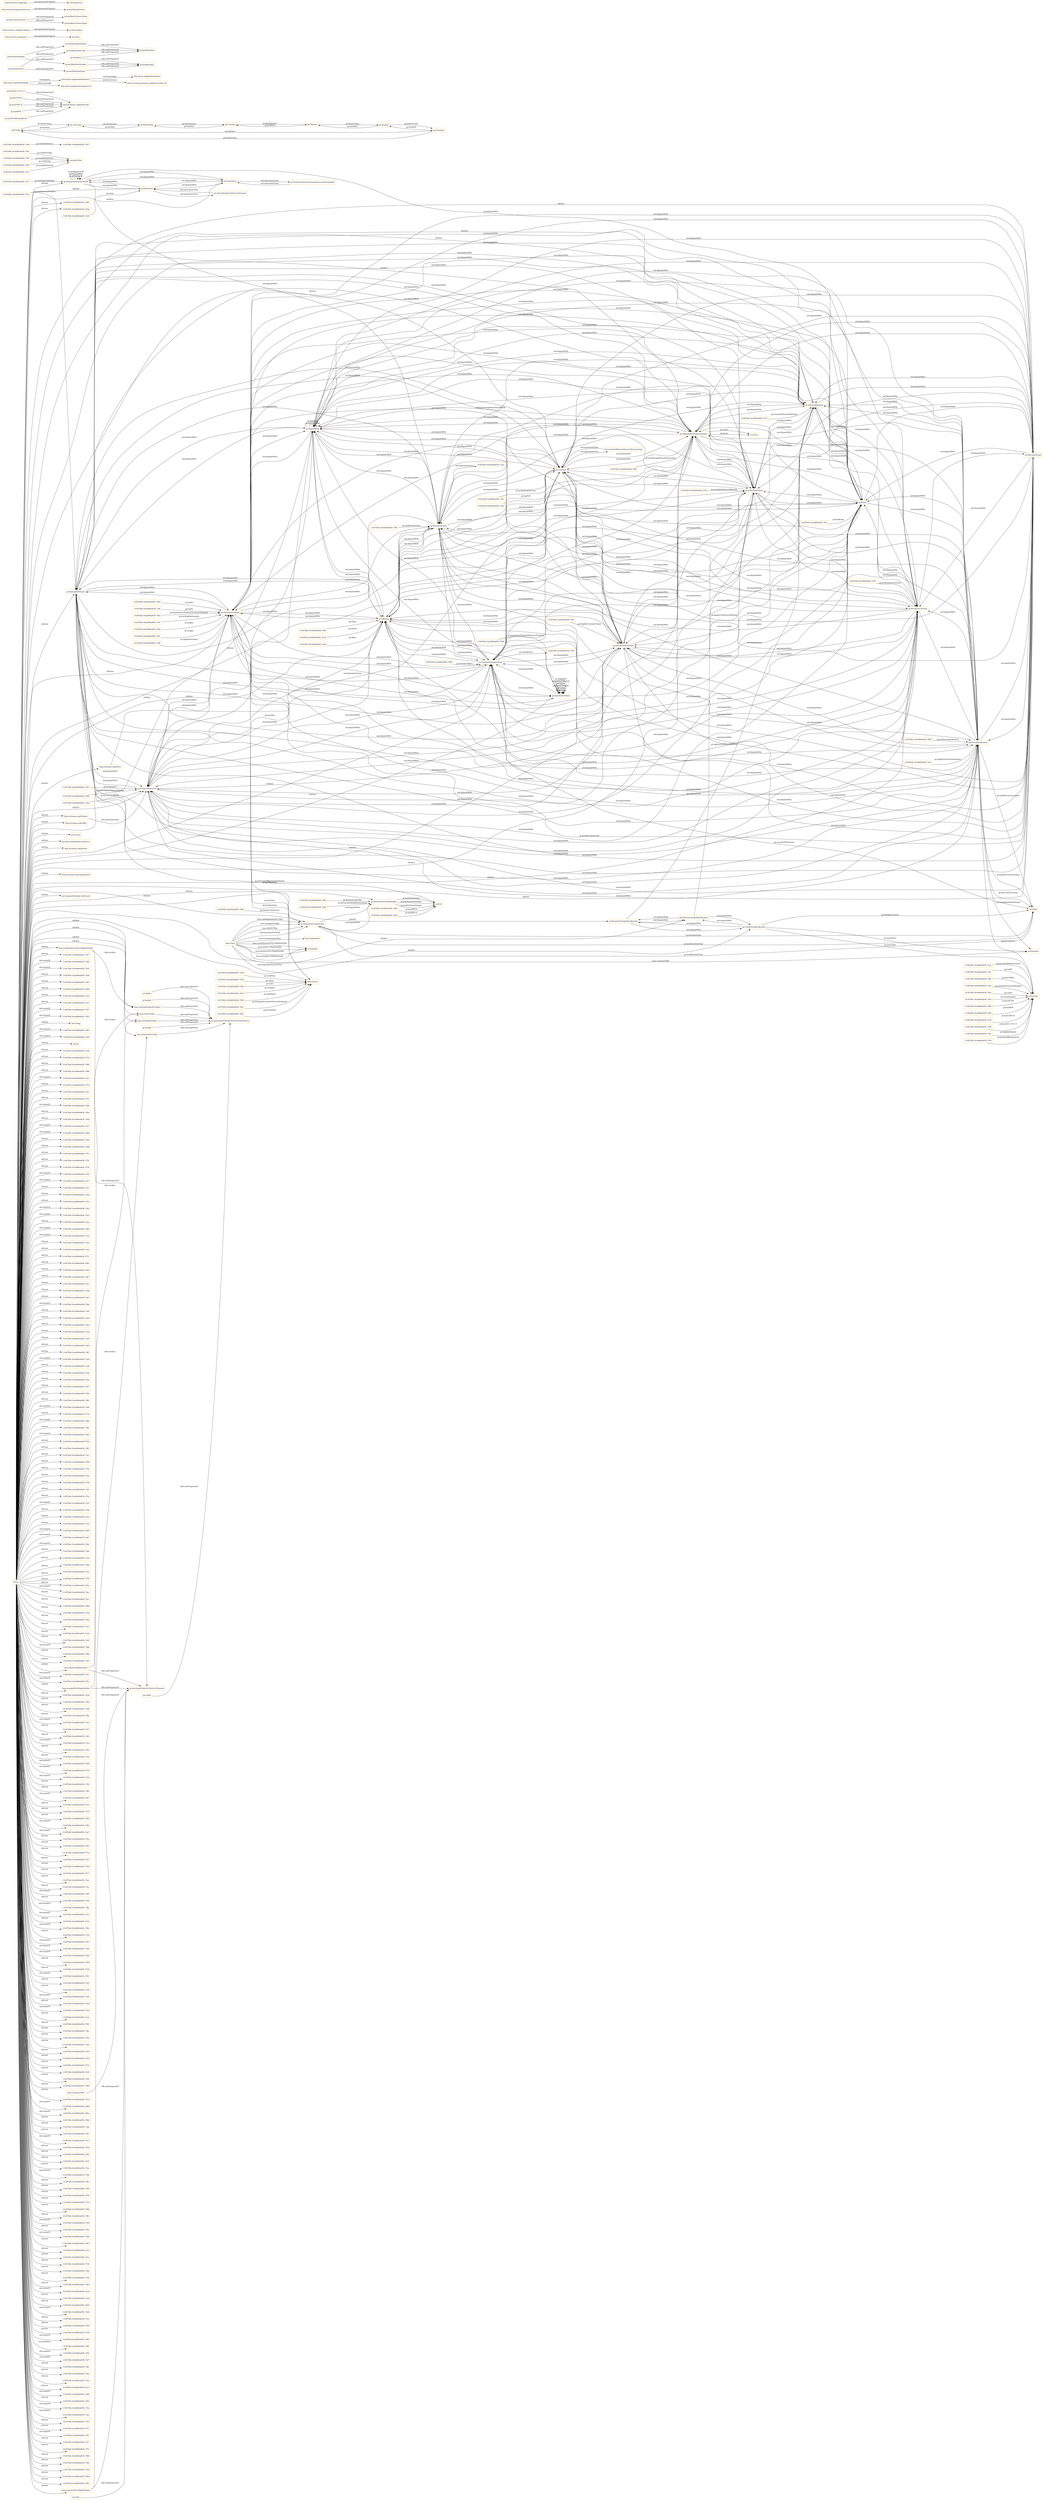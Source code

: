 digraph ar2dtool_diagram { 
rankdir=LR;
size="1501"
node [shape = rectangle, color="orange"]; "gr:QuantitativeValueFloat" "gr:ProductOrService" "base:Ingredient" "base:Food" "-314f7fd4:16cb060a858:-7f5d" "gr:QuantitativeValue" "-314f7fd4:16cb060a858:-7fb1" "-314f7fd4:16cb060a858:-7fd8" "-314f7fd4:16cb060a858:-7f44" "gr:DayOfWeek" "-314f7fd4:16cb060a858:-7eec" "-314f7fd4:16cb060a858:-7f6c" "gr:WarrantyScope" "-314f7fd4:16cb060a858:-7f63" "gr:PaymentChargeSpecification" "-314f7fd4:16cb060a858:-7ff2" "gr:QualitativeValue" "gr:ProductOrServicesSomeInstancesPlaceholder" "-314f7fd4:16cb060a858:-7fec" "gr:PriceSpecification" "-314f7fd4:16cb060a858:-7f51" "-314f7fd4:16cb060a858:-7f9c" "-314f7fd4:16cb060a858:-7fdb" "-314f7fd4:16cb060a858:-7fab" "-314f7fd4:16cb060a858:-7fa1" "-314f7fd4:16cb060a858:-7fbe" "-314f7fd4:16cb060a858:-7f8c" "-314f7fd4:16cb060a858:-7f17" "-314f7fd4:16cb060a858:-7fc4" "http://schema.org/Product" "-314f7fd4:16cb060a858:-7f98" "-314f7fd4:16cb060a858:-7fa8" "-314f7fd4:16cb060a858:-7f8f" "-314f7fd4:16cb060a858:-7ef4" "-314f7fd4:16cb060a858:-7fe0" "-314f7fd4:16cb060a858:-7f1e" "-314f7fd4:16cb060a858:-7fb7" "-314f7fd4:16cb060a858:-7f69" "gr:BusinessFunction" "gr:Brand" "http://schema.org/Offer" "-314f7fd4:16cb060a858:-7f92" "-314f7fd4:16cb060a858:-7fd1" "gr:PaymentMethod" "-314f7fd4:16cb060a858:-7fbb" "gr:License" "-314f7fd4:16cb060a858:-7efc" "-314f7fd4:16cb060a858:-7f3b" "gr:DeliveryMethod" "-314f7fd4:16cb060a858:-7fa5" "-314f7fd4:16cb060a858:-7f02" "-314f7fd4:16cb060a858:-7f0c" "gr:DeliveryModeParcelService" "gr:DeliveryChargeSpecification" "-314f7fd4:16cb060a858:-7f09" "http://schema.org/Person" "-314f7fd4:16cb060a858:-7fe4" "-314f7fd4:16cb060a858:-7f41" "gr:OpeningHoursSpecification" "-314f7fd4:16cb060a858:-7fe8" "-314f7fd4:16cb060a858:-7f54" "-314f7fd4:16cb060a858:-7f6f" "-314f7fd4:16cb060a858:-7fb4" "gr:BusinessEntityType" "-314f7fd4:16cb060a858:-7f66" "gr:Individual" "-314f7fd4:16cb060a858:-7f60" "-314f7fd4:16cb060a858:-7fcd" "-314f7fd4:16cb060a858:-7fd5" "-314f7fd4:16cb060a858:-7ef8" "gr:SomeItems" "http://schema.org/Organization" "http://schema.org/Place" "gr:Location" "gr:ProductOrServiceModel" "gr:TypeAndQuantityNode" "-314f7fd4:16cb060a858:-7f47" "gr:WarrantyPromise" "gr:LocationOfSalesOrServiceProvisioning" "-314f7fd4:16cb060a858:-7f1b" "-314f7fd4:16cb060a858:-7f06" "-314f7fd4:16cb060a858:-7ee5" "-314f7fd4:16cb060a858:-7fc1" "-314f7fd4:16cb060a858:-7f95" "-314f7fd4:16cb060a858:-7fef" "gr:UnitPriceSpecification" "-314f7fd4:16cb060a858:-7f4c" "gr:BusinessEntity" "-314f7fd4:16cb060a858:-7eff" "gr:PaymentMethodCreditCard" "-314f7fd4:16cb060a858:-7f10" "-314f7fd4:16cb060a858:-7ee8" "-314f7fd4:16cb060a858:-7f13" "gr:Offering" "-314f7fd4:16cb060a858:-7f58" "-314f7fd4:16cb060a858:-7ef0" "gr:ActualProductOrServiceInstance" "gr:QuantitativeValueInteger" "-314f7fd4:16cb060a858:-7ee2" ; /*classes style*/
	"gr:Friday" -> "gr:Thursday" [ label = "gr:hasPrevious" ];
	"gr:Friday" -> "gr:Saturday" [ label = "gr:hasNext" ];
	"base:fatPer100g" -> "gr:quantitativeProductOrServiceProperty" [ label = "rdfs:subPropertyOf" ];
	"base:carbohydratesPer100gAsDouble" -> "gr:datatypeProductOrServiceProperty" [ label = "rdfs:subPropertyOf" ];
	"base:carbohydratesPer100gAsDouble" -> "base:carbohydratesPer100g" [ label = "rdfs:seeAlso" ];
	"gr:hasEAN_UCC-13" -> "http://schema.org/productID" [ label = "rdfs:subPropertyOf" ];
	"gr:Offering" -> "gr:OpeningHoursSpecification" [ label = "owl:disjointWith" ];
	"gr:Offering" -> "gr:WarrantyPromise" [ label = "owl:disjointWith" ];
	"gr:Offering" -> "gr:Brand" [ label = "owl:disjointWith" ];
	"gr:Offering" -> "gr:QuantitativeValue" [ label = "owl:disjointWith" ];
	"gr:Offering" -> "gr:BusinessFunction" [ label = "owl:disjointWith" ];
	"gr:Offering" -> "gr:BusinessEntityType" [ label = "owl:disjointWith" ];
	"gr:Offering" -> "gr:PriceSpecification" [ label = "owl:disjointWith" ];
	"gr:Offering" -> "gr:DayOfWeek" [ label = "owl:disjointWith" ];
	"gr:Offering" -> "gr:BusinessEntity" [ label = "owl:disjointWith" ];
	"gr:Offering" -> "gr:TypeAndQuantityNode" [ label = "owl:disjointWith" ];
	"gr:Offering" -> "gr:DeliveryMethod" [ label = "owl:disjointWith" ];
	"gr:Offering" -> "gr:PaymentMethod" [ label = "owl:disjointWith" ];
	"gr:Offering" -> "gr:Location" [ label = "owl:disjointWith" ];
	"gr:Offering" -> "gr:QualitativeValue" [ label = "owl:disjointWith" ];
	"gr:Offering" -> "gr:ProductOrService" [ label = "owl:disjointWith" ];
	"gr:Offering" -> "gr:WarrantyScope" [ label = "owl:disjointWith" ];
	"gr:PaymentChargeSpecification" -> "gr:DeliveryChargeSpecification" [ label = "owl:disjointWith" ];
	"gr:PaymentChargeSpecification" -> "gr:UnitPriceSpecification" [ label = "owl:disjointWith" ];
	"http://purl.org/goodrelations/v1" -> "http://purl.org/goodrelations/" [ label = "foaf:homepage" ];
	"http://purl.org/goodrelations/v1" -> "http://creativecommons.org/licenses/by/3.0/" [ label = "dcterms:license" ];
	"base:fatPer100gAsDouble" -> "gr:datatypeProductOrServiceProperty" [ label = "rdfs:subPropertyOf" ];
	"base:fatPer100gAsDouble" -> "base:fatPer100g" [ label = "rdfs:seeAlso" ];
	"gr:ActualProductOrServiceInstance" -> "gr:Individual" [ label = "owl:equivalentClass" ];
	"gr:hasMaxValueInteger" -> "gr:hasMaxValue" [ label = "rdfs:subPropertyOf" ];
	"gr:Monday" -> "gr:Sunday" [ label = "gr:hasPrevious" ];
	"gr:Monday" -> "gr:Tuesday" [ label = "gr:hasNext" ];
	"gr:Wednesday" -> "gr:Tuesday" [ label = "gr:hasPrevious" ];
	"gr:Wednesday" -> "gr:Thursday" [ label = "gr:hasNext" ];
	"gr:hasValueFloat" -> "gr:hasMinValueFloat" [ label = "rdfs:subPropertyOf" ];
	"gr:hasValueFloat" -> "gr:hasMaxValueFloat" [ label = "rdfs:subPropertyOf" ];
	"gr:QualitativeValue" -> "gr:Offering" [ label = "owl:disjointWith" ];
	"gr:QualitativeValue" -> "gr:TypeAndQuantityNode" [ label = "owl:disjointWith" ];
	"gr:QualitativeValue" -> "gr:QuantitativeValue" [ label = "owl:disjointWith" ];
	"gr:PriceSpecification" -> "gr:Location" [ label = "owl:disjointWith" ];
	"gr:PriceSpecification" -> "gr:DayOfWeek" [ label = "owl:disjointWith" ];
	"gr:PriceSpecification" -> "gr:PaymentMethod" [ label = "owl:disjointWith" ];
	"gr:PriceSpecification" -> "gr:BusinessEntity" [ label = "owl:disjointWith" ];
	"gr:PriceSpecification" -> "gr:Brand" [ label = "owl:disjointWith" ];
	"gr:PriceSpecification" -> "gr:ProductOrService" [ label = "owl:disjointWith" ];
	"gr:PriceSpecification" -> "gr:BusinessFunction" [ label = "owl:disjointWith" ];
	"gr:PriceSpecification" -> "gr:TypeAndQuantityNode" [ label = "owl:disjointWith" ];
	"gr:PriceSpecification" -> "gr:BusinessEntityType" [ label = "owl:disjointWith" ];
	"gr:PriceSpecification" -> "gr:DeliveryMethod" [ label = "owl:disjointWith" ];
	"gr:PriceSpecification" -> "gr:WarrantyPromise" [ label = "owl:disjointWith" ];
	"gr:PriceSpecification" -> "gr:QuantitativeValue" [ label = "owl:disjointWith" ];
	"gr:PriceSpecification" -> "gr:WarrantyScope" [ label = "owl:disjointWith" ];
	"gr:PriceSpecification" -> "gr:OpeningHoursSpecification" [ label = "owl:disjointWith" ];
	"gr:PriceSpecification" -> "gr:Offering" [ label = "owl:disjointWith" ];
	"gr:Saturday" -> "gr:Friday" [ label = "gr:hasPrevious" ];
	"gr:Saturday" -> "gr:Sunday" [ label = "gr:hasNext" ];
	"gr:Tuesday" -> "gr:Monday" [ label = "gr:hasPrevious" ];
	"gr:Tuesday" -> "gr:Wednesday" [ label = "gr:hasNext" ];
	"gr:SomeItems" -> "gr:ProductOrServicesSomeInstancesPlaceholder" [ label = "owl:equivalentClass" ];
	"gr:SomeItems" -> "gr:Individual" [ label = "owl:disjointWith" ];
	"gr:SomeItems" -> "gr:ProductOrServiceModel" [ label = "owl:disjointWith" ];
	"gr:hasGTIN-8" -> "http://schema.org/productID" [ label = "rdfs:subPropertyOf" ];
	"http://schema.org/name" -> "gr:name" [ label = "owl:equivalentProperty" ];
	"gr:WarrantyPromise" -> "gr:Brand" [ label = "owl:disjointWith" ];
	"gr:WarrantyPromise" -> "gr:Location" [ label = "owl:disjointWith" ];
	"gr:WarrantyPromise" -> "gr:BusinessFunction" [ label = "owl:disjointWith" ];
	"gr:WarrantyPromise" -> "gr:TypeAndQuantityNode" [ label = "owl:disjointWith" ];
	"gr:WarrantyPromise" -> "gr:BusinessEntityType" [ label = "owl:disjointWith" ];
	"gr:WarrantyPromise" -> "gr:ProductOrService" [ label = "owl:disjointWith" ];
	"gr:WarrantyPromise" -> "gr:OpeningHoursSpecification" [ label = "owl:disjointWith" ];
	"gr:WarrantyPromise" -> "gr:WarrantyScope" [ label = "owl:disjointWith" ];
	"gr:WarrantyPromise" -> "gr:QuantitativeValue" [ label = "owl:disjointWith" ];
	"gr:WarrantyPromise" -> "gr:Offering" [ label = "owl:disjointWith" ];
	"gr:WarrantyPromise" -> "gr:PriceSpecification" [ label = "owl:disjointWith" ];
	"gr:WarrantyPromise" -> "gr:PaymentMethod" [ label = "owl:disjointWith" ];
	"gr:WarrantyPromise" -> "gr:DeliveryMethod" [ label = "owl:disjointWith" ];
	"gr:WarrantyPromise" -> "gr:DayOfWeek" [ label = "owl:disjointWith" ];
	"gr:WarrantyPromise" -> "gr:BusinessEntity" [ label = "owl:disjointWith" ];
	"http://purl.org/foodontology" -> "http://purl.org/goodrelations/v1" [ label = "owl:imports" ];
	"http://purl.org/foodontology" -> "http://purl.org/foodontology/0.0.9" [ label = "owl:versionIRI" ];
	"base:carbohydratesPer100g" -> "gr:quantitativeProductOrServiceProperty" [ label = "rdfs:subPropertyOf" ];
	"gr:height" -> "gr:quantitativeProductOrServiceProperty" [ label = "rdfs:subPropertyOf" ];
	"gr:QuantitativeValue" -> "gr:Location" [ label = "owl:disjointWith" ];
	"gr:QuantitativeValue" -> "gr:DeliveryMethod" [ label = "owl:disjointWith" ];
	"gr:QuantitativeValue" -> "gr:BusinessEntity" [ label = "owl:disjointWith" ];
	"gr:QuantitativeValue" -> "gr:WarrantyPromise" [ label = "owl:disjointWith" ];
	"gr:QuantitativeValue" -> "gr:PriceSpecification" [ label = "owl:disjointWith" ];
	"gr:QuantitativeValue" -> "gr:BusinessEntityType" [ label = "owl:disjointWith" ];
	"gr:QuantitativeValue" -> "gr:PaymentMethod" [ label = "owl:disjointWith" ];
	"gr:QuantitativeValue" -> "gr:TypeAndQuantityNode" [ label = "owl:disjointWith" ];
	"gr:QuantitativeValue" -> "gr:Brand" [ label = "owl:disjointWith" ];
	"gr:QuantitativeValue" -> "gr:OpeningHoursSpecification" [ label = "owl:disjointWith" ];
	"gr:QuantitativeValue" -> "gr:Offering" [ label = "owl:disjointWith" ];
	"gr:QuantitativeValue" -> "gr:QualitativeValue" [ label = "owl:disjointWith" ];
	"gr:QuantitativeValue" -> "gr:BusinessFunction" [ label = "owl:disjointWith" ];
	"gr:QuantitativeValue" -> "gr:ProductOrService" [ label = "owl:disjointWith" ];
	"gr:QuantitativeValue" -> "gr:DayOfWeek" [ label = "owl:disjointWith" ];
	"gr:QuantitativeValue" -> "gr:WarrantyScope" [ label = "owl:disjointWith" ];
	"gr:ProductOrServiceModel" -> "gr:SomeItems" [ label = "owl:disjointWith" ];
	"gr:ProductOrServiceModel" -> "gr:Brand" [ label = "owl:disjointWith" ];
	"gr:ProductOrServiceModel" -> "gr:BusinessEntity" [ label = "owl:disjointWith" ];
	"gr:ProductOrServiceModel" -> "gr:Individual" [ label = "owl:disjointWith" ];
	"gr:DeliveryMethod" -> "gr:BusinessFunction" [ label = "owl:disjointWith" ];
	"gr:DeliveryMethod" -> "gr:WarrantyPromise" [ label = "owl:disjointWith" ];
	"gr:DeliveryMethod" -> "gr:DayOfWeek" [ label = "owl:disjointWith" ];
	"gr:DeliveryMethod" -> "gr:QuantitativeValue" [ label = "owl:disjointWith" ];
	"gr:DeliveryMethod" -> "gr:Brand" [ label = "owl:disjointWith" ];
	"gr:DeliveryMethod" -> "gr:ProductOrService" [ label = "owl:disjointWith" ];
	"gr:DeliveryMethod" -> "gr:BusinessEntity" [ label = "owl:disjointWith" ];
	"gr:DeliveryMethod" -> "gr:Offering" [ label = "owl:disjointWith" ];
	"gr:DeliveryMethod" -> "gr:Location" [ label = "owl:disjointWith" ];
	"gr:DeliveryMethod" -> "gr:WarrantyScope" [ label = "owl:disjointWith" ];
	"gr:DeliveryMethod" -> "gr:PriceSpecification" [ label = "owl:disjointWith" ];
	"gr:DeliveryMethod" -> "gr:PaymentMethod" [ label = "owl:disjointWith" ];
	"gr:DeliveryMethod" -> "gr:TypeAndQuantityNode" [ label = "owl:disjointWith" ];
	"gr:DeliveryMethod" -> "gr:OpeningHoursSpecification" [ label = "owl:disjointWith" ];
	"gr:DeliveryMethod" -> "gr:BusinessEntityType" [ label = "owl:disjointWith" ];
	"base:proteinsPer100g" -> "gr:quantitativeProductOrServiceProperty" [ label = "rdfs:subPropertyOf" ];
	"gr:weight" -> "gr:quantitativeProductOrServiceProperty" [ label = "rdfs:subPropertyOf" ];
	"gr:ProductOrServicesSomeInstancesPlaceholder" -> "gr:SomeItems" [ label = "owl:equivalentClass" ];
	"gr:Location" -> "gr:Brand" [ label = "owl:disjointWith" ];
	"gr:Location" -> "gr:BusinessFunction" [ label = "owl:disjointWith" ];
	"gr:Location" -> "gr:LocationOfSalesOrServiceProvisioning" [ label = "owl:equivalentClass" ];
	"gr:Location" -> "gr:PriceSpecification" [ label = "owl:disjointWith" ];
	"gr:Location" -> "gr:TypeAndQuantityNode" [ label = "owl:disjointWith" ];
	"gr:Location" -> "gr:WarrantyPromise" [ label = "owl:disjointWith" ];
	"gr:Location" -> "gr:Offering" [ label = "owl:disjointWith" ];
	"gr:Location" -> "gr:BusinessEntity" [ label = "owl:disjointWith" ];
	"gr:Location" -> "gr:WarrantyScope" [ label = "owl:disjointWith" ];
	"gr:Location" -> "gr:OpeningHoursSpecification" [ label = "owl:disjointWith" ];
	"gr:Location" -> "gr:DayOfWeek" [ label = "owl:disjointWith" ];
	"gr:Location" -> "gr:PaymentMethod" [ label = "owl:disjointWith" ];
	"gr:Location" -> "gr:DeliveryMethod" [ label = "owl:disjointWith" ];
	"gr:Location" -> "gr:QuantitativeValue" [ label = "owl:disjointWith" ];
	"gr:Location" -> "gr:BusinessEntityType" [ label = "owl:disjointWith" ];
	"http://schema.org/description" -> "gr:description" [ label = "owl:equivalentProperty" ];
	"gr:TypeAndQuantityNode" -> "gr:DayOfWeek" [ label = "owl:disjointWith" ];
	"gr:TypeAndQuantityNode" -> "gr:Location" [ label = "owl:disjointWith" ];
	"gr:TypeAndQuantityNode" -> "gr:WarrantyScope" [ label = "owl:disjointWith" ];
	"gr:TypeAndQuantityNode" -> "gr:ProductOrService" [ label = "owl:disjointWith" ];
	"gr:TypeAndQuantityNode" -> "gr:Brand" [ label = "owl:disjointWith" ];
	"gr:TypeAndQuantityNode" -> "gr:QuantitativeValue" [ label = "owl:disjointWith" ];
	"gr:TypeAndQuantityNode" -> "gr:BusinessFunction" [ label = "owl:disjointWith" ];
	"gr:TypeAndQuantityNode" -> "gr:PaymentMethod" [ label = "owl:disjointWith" ];
	"gr:TypeAndQuantityNode" -> "gr:QualitativeValue" [ label = "owl:disjointWith" ];
	"gr:TypeAndQuantityNode" -> "gr:DeliveryMethod" [ label = "owl:disjointWith" ];
	"gr:TypeAndQuantityNode" -> "gr:WarrantyPromise" [ label = "owl:disjointWith" ];
	"gr:TypeAndQuantityNode" -> "gr:BusinessEntityType" [ label = "owl:disjointWith" ];
	"gr:TypeAndQuantityNode" -> "gr:PriceSpecification" [ label = "owl:disjointWith" ];
	"gr:TypeAndQuantityNode" -> "gr:Offering" [ label = "owl:disjointWith" ];
	"gr:TypeAndQuantityNode" -> "gr:OpeningHoursSpecification" [ label = "owl:disjointWith" ];
	"gr:TypeAndQuantityNode" -> "gr:BusinessEntity" [ label = "owl:disjointWith" ];
	"gr:OpeningHoursSpecification" -> "gr:BusinessEntity" [ label = "owl:disjointWith" ];
	"gr:OpeningHoursSpecification" -> "gr:BusinessFunction" [ label = "owl:disjointWith" ];
	"gr:OpeningHoursSpecification" -> "gr:DayOfWeek" [ label = "owl:disjointWith" ];
	"gr:OpeningHoursSpecification" -> "gr:WarrantyScope" [ label = "owl:disjointWith" ];
	"gr:OpeningHoursSpecification" -> "gr:TypeAndQuantityNode" [ label = "owl:disjointWith" ];
	"gr:OpeningHoursSpecification" -> "gr:WarrantyPromise" [ label = "owl:disjointWith" ];
	"gr:OpeningHoursSpecification" -> "gr:ProductOrService" [ label = "owl:disjointWith" ];
	"gr:OpeningHoursSpecification" -> "gr:Brand" [ label = "owl:disjointWith" ];
	"gr:OpeningHoursSpecification" -> "gr:PaymentMethod" [ label = "owl:disjointWith" ];
	"gr:OpeningHoursSpecification" -> "gr:PriceSpecification" [ label = "owl:disjointWith" ];
	"gr:OpeningHoursSpecification" -> "gr:DeliveryMethod" [ label = "owl:disjointWith" ];
	"gr:OpeningHoursSpecification" -> "gr:Offering" [ label = "owl:disjointWith" ];
	"gr:OpeningHoursSpecification" -> "gr:BusinessEntityType" [ label = "owl:disjointWith" ];
	"gr:OpeningHoursSpecification" -> "gr:QuantitativeValue" [ label = "owl:disjointWith" ];
	"gr:OpeningHoursSpecification" -> "gr:Location" [ label = "owl:disjointWith" ];
	"gr:BusinessFunction" -> "gr:WarrantyPromise" [ label = "owl:disjointWith" ];
	"gr:BusinessFunction" -> "gr:PaymentMethod" [ label = "owl:disjointWith" ];
	"gr:BusinessFunction" -> "gr:PriceSpecification" [ label = "owl:disjointWith" ];
	"gr:BusinessFunction" -> "gr:BusinessEntityType" [ label = "owl:disjointWith" ];
	"gr:BusinessFunction" -> "gr:Location" [ label = "owl:disjointWith" ];
	"gr:BusinessFunction" -> "gr:ProductOrService" [ label = "owl:disjointWith" ];
	"gr:BusinessFunction" -> "gr:Offering" [ label = "owl:disjointWith" ];
	"gr:BusinessFunction" -> "gr:TypeAndQuantityNode" [ label = "owl:disjointWith" ];
	"gr:BusinessFunction" -> "gr:WarrantyScope" [ label = "owl:disjointWith" ];
	"gr:BusinessFunction" -> "gr:OpeningHoursSpecification" [ label = "owl:disjointWith" ];
	"gr:BusinessFunction" -> "gr:QuantitativeValue" [ label = "owl:disjointWith" ];
	"gr:BusinessFunction" -> "gr:BusinessEntity" [ label = "owl:disjointWith" ];
	"gr:BusinessFunction" -> "gr:Brand" [ label = "owl:disjointWith" ];
	"gr:BusinessFunction" -> "gr:DayOfWeek" [ label = "owl:disjointWith" ];
	"gr:BusinessFunction" -> "gr:DeliveryMethod" [ label = "owl:disjointWith" ];
	"gr:QuantitativeValueInteger" -> "gr:QuantitativeValueFloat" [ label = "owl:disjointWith" ];
	"gr:hasValueInteger" -> "gr:hasMaxValueInteger" [ label = "rdfs:subPropertyOf" ];
	"gr:hasValueInteger" -> "gr:hasMinValueInteger" [ label = "rdfs:subPropertyOf" ];
	"gr:DeliveryChargeSpecification" -> "gr:UnitPriceSpecification" [ label = "owl:disjointWith" ];
	"gr:DeliveryChargeSpecification" -> "gr:PaymentChargeSpecification" [ label = "owl:disjointWith" ];
	"gr:ProductOrService" -> "gr:Brand" [ label = "owl:disjointWith" ];
	"gr:ProductOrService" -> "gr:QuantitativeValue" [ label = "owl:disjointWith" ];
	"gr:ProductOrService" -> "gr:WarrantyPromise" [ label = "owl:disjointWith" ];
	"gr:ProductOrService" -> "gr:DeliveryMethod" [ label = "owl:disjointWith" ];
	"gr:ProductOrService" -> "gr:OpeningHoursSpecification" [ label = "owl:disjointWith" ];
	"gr:ProductOrService" -> "gr:Offering" [ label = "owl:disjointWith" ];
	"gr:ProductOrService" -> "gr:TypeAndQuantityNode" [ label = "owl:disjointWith" ];
	"gr:ProductOrService" -> "gr:DayOfWeek" [ label = "owl:disjointWith" ];
	"gr:ProductOrService" -> "gr:WarrantyScope" [ label = "owl:disjointWith" ];
	"gr:ProductOrService" -> "gr:PriceSpecification" [ label = "owl:disjointWith" ];
	"gr:ProductOrService" -> "gr:BusinessFunction" [ label = "owl:disjointWith" ];
	"gr:ProductOrService" -> "gr:BusinessEntityType" [ label = "owl:disjointWith" ];
	"gr:hasCurrencyValue" -> "gr:hasMaxCurrencyValue" [ label = "rdfs:subPropertyOf" ];
	"gr:hasCurrencyValue" -> "gr:hasMinCurrencyValue" [ label = "rdfs:subPropertyOf" ];
	"gr:hasMaxValueFloat" -> "gr:hasMaxValue" [ label = "rdfs:subPropertyOf" ];
	"gr:UnitPriceSpecification" -> "gr:DeliveryChargeSpecification" [ label = "owl:disjointWith" ];
	"gr:UnitPriceSpecification" -> "gr:PaymentChargeSpecification" [ label = "owl:disjointWith" ];
	"base:energyPer100gAsDouble" -> "gr:datatypeProductOrServiceProperty" [ label = "rdfs:subPropertyOf" ];
	"base:energyPer100gAsDouble" -> "base:energyPer100g" [ label = "rdfs:seeAlso" ];
	"gr:Brand" -> "gr:PaymentMethod" [ label = "owl:disjointWith" ];
	"gr:Brand" -> "gr:QuantitativeValue" [ label = "owl:disjointWith" ];
	"gr:Brand" -> "gr:WarrantyPromise" [ label = "owl:disjointWith" ];
	"gr:Brand" -> "gr:TypeAndQuantityNode" [ label = "owl:disjointWith" ];
	"gr:Brand" -> "gr:BusinessFunction" [ label = "owl:disjointWith" ];
	"gr:Brand" -> "gr:DayOfWeek" [ label = "owl:disjointWith" ];
	"gr:Brand" -> "gr:PriceSpecification" [ label = "owl:disjointWith" ];
	"gr:Brand" -> "gr:ProductOrService" [ label = "owl:disjointWith" ];
	"gr:Brand" -> "gr:Offering" [ label = "owl:disjointWith" ];
	"gr:Brand" -> "gr:Location" [ label = "owl:disjointWith" ];
	"gr:Brand" -> "gr:DeliveryMethod" [ label = "owl:disjointWith" ];
	"gr:Brand" -> "gr:WarrantyScope" [ label = "owl:disjointWith" ];
	"gr:Brand" -> "gr:BusinessEntity" [ label = "owl:disjointWith" ];
	"gr:Brand" -> "gr:BusinessEntityType" [ label = "owl:disjointWith" ];
	"gr:Brand" -> "gr:OpeningHoursSpecification" [ label = "owl:disjointWith" ];
	"NULL" -> "-314f7fd4:16cb060a858:-7f67" [ label = "rdf:rest" ];
	"NULL" -> "base:proteinsPer100g" [ label = "rdf:first" ];
	"NULL" -> "-314f7fd4:16cb060a858:-7f46" [ label = "owl:unionOf" ];
	"NULL" -> "-314f7fd4:16cb060a858:-7fc0" [ label = "owl:unionOf" ];
	"NULL" -> "-314f7fd4:16cb060a858:-7ef6" [ label = "rdf:rest" ];
	"NULL" -> "-314f7fd4:16cb060a858:-7f25" [ label = "rdf:rest" ];
	"NULL" -> "-314f7fd4:16cb060a858:-7f04" [ label = "rdf:rest" ];
	"NULL" -> "-314f7fd4:16cb060a858:-7eee" [ label = "rdf:rest" ];
	"NULL" -> "-314f7fd4:16cb060a858:-7ef1" [ label = "rdf:rest" ];
	"NULL" -> "gr:QuantitativeValueFloat" [ label = "rdf:first" ];
	"NULL" -> "-314f7fd4:16cb060a858:-7f57" [ label = "owl:unionOf" ];
	"NULL" -> "-314f7fd4:16cb060a858:-7f05" [ label = "owl:unionOf" ];
	"NULL" -> "owl:Thing" [ label = "rdf:first" ];
	"NULL" -> "base:energyPer100gAsDouble" [ label = "rdf:first" ];
	"NULL" -> "-314f7fd4:16cb060a858:-7f8e" [ label = "owl:unionOf" ];
	"NULL" -> "-314f7fd4:16cb060a858:-7fdf" [ label = "owl:unionOf" ];
	"NULL" -> "rdf:nil" [ label = "rdf:rest" ];
	"NULL" -> "-314f7fd4:16cb060a858:-7f29" [ label = "rdf:rest" ];
	"NULL" -> "-314f7fd4:16cb060a858:-7f7d" [ label = "rdf:rest" ];
	"NULL" -> "-314f7fd4:16cb060a858:-7f80" [ label = "rdf:rest" ];
	"NULL" -> "gr:SomeItems" [ label = "rdf:first" ];
	"NULL" -> "-314f7fd4:16cb060a858:-7f96" [ label = "rdf:rest" ];
	"NULL" -> "gr:License" [ label = "rdf:first" ];
	"NULL" -> "gr:Individual" [ label = "rdf:first" ];
	"NULL" -> "-314f7fd4:16cb060a858:-7f53" [ label = "owl:unionOf" ];
	"NULL" -> "-314f7fd4:16cb060a858:-7f75" [ label = "rdf:rest" ];
	"NULL" -> "-314f7fd4:16cb060a858:-7fac" [ label = "rdf:rest" ];
	"NULL" -> "-314f7fd4:16cb060a858:-7f33" [ label = "rdf:rest" ];
	"NULL" -> "-314f7fd4:16cb060a858:-7f08" [ label = "owl:unionOf" ];
	"NULL" -> "-314f7fd4:16cb060a858:-7f84" [ label = "rdf:rest" ];
	"NULL" -> "-314f7fd4:16cb060a858:-7fd9" [ label = "rdf:rest" ];
	"NULL" -> "-314f7fd4:16cb060a858:-7fa7" [ label = "owl:unionOf" ];
	"NULL" -> "-314f7fd4:16cb060a858:-7fbd" [ label = "owl:unionOf" ];
	"NULL" -> "-314f7fd4:16cb060a858:-7f9d" [ label = "rdf:rest" ];
	"NULL" -> "-314f7fd4:16cb060a858:-7fb8" [ label = "rdf:rest" ];
	"NULL" -> "-314f7fd4:16cb060a858:-7f7c" [ label = "rdf:rest" ];
	"NULL" -> "-314f7fd4:16cb060a858:-7f3f" [ label = "rdf:rest" ];
	"NULL" -> "-314f7fd4:16cb060a858:-7f79" [ label = "rdf:rest" ];
	"NULL" -> "-314f7fd4:16cb060a858:-7eef" [ label = "owl:unionOf" ];
	"NULL" -> "-314f7fd4:16cb060a858:-7fe7" [ label = "owl:unionOf" ];
	"NULL" -> "gr:ProductOrService" [ label = "rdf:first" ];
	"NULL" -> "-314f7fd4:16cb060a858:-7f37" [ label = "rdf:rest" ];
	"NULL" -> "-314f7fd4:16cb060a858:-7eea" [ label = "rdf:rest" ];
	"NULL" -> "-314f7fd4:16cb060a858:-7fc2" [ label = "rdf:rest" ];
	"NULL" -> "-314f7fd4:16cb060a858:-7fda" [ label = "owl:unionOf" ];
	"NULL" -> "http://schema.org/Organization" [ label = "rdf:first" ];
	"NULL" -> "-314f7fd4:16cb060a858:-7fe3" [ label = "owl:unionOf" ];
	"NULL" -> "-314f7fd4:16cb060a858:-7fea" [ label = "rdf:rest" ];
	"NULL" -> "-314f7fd4:16cb060a858:-7f65" [ label = "owl:unionOf" ];
	"NULL" -> "-314f7fd4:16cb060a858:-7f12" [ label = "owl:unionOf" ];
	"NULL" -> "-314f7fd4:16cb060a858:-7f20" [ label = "rdf:rest" ];
	"NULL" -> "-314f7fd4:16cb060a858:-7fc6" [ label = "rdf:rest" ];
	"NULL" -> "-314f7fd4:16cb060a858:-7f71" [ label = "rdf:rest" ];
	"NULL" -> "gr:BusinessFunction" [ label = "rdf:first" ];
	"NULL" -> "-314f7fd4:16cb060a858:-7f8a" [ label = "rdf:rest" ];
	"NULL" -> "-314f7fd4:16cb060a858:-7f4d" [ label = "rdf:rest" ];
	"NULL" -> "-314f7fd4:16cb060a858:-7f87" [ label = "rdf:rest" ];
	"NULL" -> "-314f7fd4:16cb060a858:-7f2c" [ label = "rdf:rest" ];
	"NULL" -> "-314f7fd4:16cb060a858:-7ee6" [ label = "rdf:rest" ];
	"NULL" -> "gr:DeliveryChargeSpecification" [ label = "rdf:first" ];
	"NULL" -> "-314f7fd4:16cb060a858:-7f45" [ label = "rdf:rest" ];
	"NULL" -> "-314f7fd4:16cb060a858:-7f0b" [ label = "owl:unionOf" ];
	"NULL" -> "-314f7fd4:16cb060a858:-7ef5" [ label = "rdf:rest" ];
	"NULL" -> "-314f7fd4:16cb060a858:-7f24" [ label = "rdf:rest" ];
	"NULL" -> "-314f7fd4:16cb060a858:-7f03" [ label = "rdf:rest" ];
	"NULL" -> "-314f7fd4:16cb060a858:-7eed" [ label = "rdf:rest" ];
	"NULL" -> "-314f7fd4:16cb060a858:-7fa9" [ label = "rdf:rest" ];
	"NULL" -> "http://schema.org/Person" [ label = "rdf:first" ];
	"NULL" -> "-314f7fd4:16cb060a858:-7f49" [ label = "rdf:rest" ];
	"NULL" -> "-314f7fd4:16cb060a858:-7ff5" [ label = "rdf:rest" ];
	"NULL" -> "-314f7fd4:16cb060a858:-7eeb" [ label = "owl:unionOf" ];
	"NULL" -> "-314f7fd4:16cb060a858:-7ef9" [ label = "rdf:rest" ];
	"NULL" -> "-314f7fd4:16cb060a858:-7f28" [ label = "rdf:rest" ];
	"NULL" -> "-314f7fd4:16cb060a858:-7fed" [ label = "rdf:rest" ];
	"NULL" -> "-314f7fd4:16cb060a858:-7f07" [ label = "rdf:rest" ];
	"NULL" -> "-314f7fd4:16cb060a858:-7f5b" [ label = "rdf:rest" ];
	"NULL" -> "-314f7fd4:16cb060a858:-7ff0" [ label = "rdf:rest" ];
	"NULL" -> "gr:PriceSpecification" [ label = "rdf:first" ];
	"NULL" -> "-314f7fd4:16cb060a858:-7f94" [ label = "owl:unionOf" ];
	"NULL" -> "-314f7fd4:16cb060a858:-7f74" [ label = "rdf:rest" ];
	"NULL" -> "-314f7fd4:16cb060a858:-7f6b" [ label = "owl:unionOf" ];
	"NULL" -> "-314f7fd4:16cb060a858:-7ff9" [ label = "rdf:rest" ];
	"NULL" -> "-314f7fd4:16cb060a858:-7fb3" [ label = "owl:unionOf" ];
	"NULL" -> "-314f7fd4:16cb060a858:-7f32" [ label = "rdf:rest" ];
	"NULL" -> "-314f7fd4:16cb060a858:-7f83" [ label = "rdf:rest" ];
	"NULL" -> "-314f7fd4:16cb060a858:-7f11" [ label = "rdf:rest" ];
	"NULL" -> "gr:BusinessEntity" [ label = "rdf:first" ];
	"NULL" -> "-314f7fd4:16cb060a858:-7f99" [ label = "rdf:rest" ];
	"NULL" -> "-314f7fd4:16cb060a858:-7f7b" [ label = "rdf:rest" ];
	"NULL" -> "-314f7fd4:16cb060a858:-7f3e" [ label = "rdf:rest" ];
	"NULL" -> "-314f7fd4:16cb060a858:-7f78" [ label = "rdf:rest" ];
	"NULL" -> "-314f7fd4:16cb060a858:-7faf" [ label = "rdf:rest" ];
	"NULL" -> "-314f7fd4:16cb060a858:-7f5a" [ label = "rdf:rest" ];
	"NULL" -> "gr:WarrantyScope" [ label = "rdf:first" ];
	"NULL" -> "-314f7fd4:16cb060a858:-7ef3" [ label = "owl:unionOf" ];
	"NULL" -> "-314f7fd4:16cb060a858:-7f36" [ label = "rdf:rest" ];
	"NULL" -> "-314f7fd4:16cb060a858:-7fe2" [ label = "rdf:rest" ];
	"NULL" -> "-314f7fd4:16cb060a858:-7f15" [ label = "rdf:rest" ];
	"NULL" -> "-314f7fd4:16cb060a858:-7fb6" [ label = "owl:unionOf" ];
	"NULL" -> "-314f7fd4:16cb060a858:-7fd7" [ label = "owl:unionOf" ];
	"NULL" -> "-314f7fd4:16cb060a858:-7fb0" [ label = "owl:unionOf" ];
	"NULL" -> "-314f7fd4:16cb060a858:-7fe6" [ label = "rdf:rest" ];
	"NULL" -> "gr:PaymentMethodCreditCard" [ label = "rdf:first" ];
	"NULL" -> "gr:DayOfWeek" [ label = "rdf:first" ];
	"NULL" -> "-314f7fd4:16cb060a858:-7f19" [ label = "rdf:rest" ];
	"NULL" -> "-314f7fd4:16cb060a858:-7f6d" [ label = "rdf:rest" ];
	"NULL" -> "-314f7fd4:16cb060a858:-7fc5" [ label = "rdf:rest" ];
	"NULL" -> "-314f7fd4:16cb060a858:-7f70" [ label = "rdf:rest" ];
	"NULL" -> "-314f7fd4:16cb060a858:-7fde" [ label = "rdf:rest" ];
	"NULL" -> "-314f7fd4:16cb060a858:-7fee" [ label = "owl:unionOf" ];
	"NULL" -> "-314f7fd4:16cb060a858:-7fe1" [ label = "rdf:rest" ];
	"NULL" -> "gr:PaymentChargeSpecification" [ label = "rdf:first" ];
	"NULL" -> "-314f7fd4:16cb060a858:-7f86" [ label = "rdf:rest" ];
	"NULL" -> "gr:DeliveryModeParcelService" [ label = "rdf:first" ];
	"NULL" -> "-314f7fd4:16cb060a858:-7f2b" [ label = "rdf:rest" ];
	"NULL" -> "gr:BusinessEntityType" [ label = "rdf:first" ];
	"NULL" -> "-314f7fd4:16cb060a858:-7f0a" [ label = "rdf:rest" ];
	"NULL" -> "base:fatPer100gAsDouble" [ label = "rdf:first" ];
	"NULL" -> "-314f7fd4:16cb060a858:-7f23" [ label = "rdf:rest" ];
	"NULL" -> "-314f7fd4:16cb060a858:-7ee0" [ label = "rdf:rest" ];
	"NULL" -> "-314f7fd4:16cb060a858:-7fc9" [ label = "rdf:rest" ];
	"NULL" -> "-314f7fd4:16cb060a858:-7fd4" [ label = "owl:unionOf" ];
	"NULL" -> "gr:QuantitativeValue" [ label = "rdf:first" ];
	"NULL" -> "-314f7fd4:16cb060a858:-7f8d" [ label = "rdf:rest" ];
	"NULL" -> "-314f7fd4:16cb060a858:-7f2f" [ label = "rdf:rest" ];
	"NULL" -> "-314f7fd4:16cb060a858:-7fcc" [ label = "owl:unionOf" ];
	"NULL" -> "-314f7fd4:16cb060a858:-7f5c" [ label = "owl:unionOf" ];
	"NULL" -> "-314f7fd4:16cb060a858:-7ee9" [ label = "rdf:rest" ];
	"NULL" -> "-314f7fd4:16cb060a858:-7f0e" [ label = "rdf:rest" ];
	"NULL" -> "-314f7fd4:16cb060a858:-7f48" [ label = "rdf:rest" ];
	"NULL" -> "-314f7fd4:16cb060a858:-7ff4" [ label = "rdf:rest" ];
	"NULL" -> "-314f7fd4:16cb060a858:-7efe" [ label = "owl:unionOf" ];
	"NULL" -> "-314f7fd4:16cb060a858:-7f27" [ label = "rdf:rest" ];
	"NULL" -> "-314f7fd4:16cb060a858:-7fd3" [ label = "rdf:rest" ];
	"NULL" -> "-314f7fd4:16cb060a858:-7f1a" [ label = "owl:unionOf" ];
	"NULL" -> "-314f7fd4:16cb060a858:-7fb2" [ label = "rdf:rest" ];
	"NULL" -> "gr:Location" [ label = "rdf:first" ];
	"NULL" -> "-314f7fd4:16cb060a858:-7fcb" [ label = "rdf:rest" ];
	"NULL" -> "-314f7fd4:16cb060a858:-7f68" [ label = "owl:unionOf" ];
	"NULL" -> "gr:WarrantyPromise" [ label = "rdf:first" ];
	"NULL" -> "-314f7fd4:16cb060a858:-7f16" [ label = "owl:unionOf" ];
	"NULL" -> "-314f7fd4:16cb060a858:-7f1d" [ label = "owl:unionOf" ];
	"NULL" -> "gr:ProductOrServiceModel" [ label = "rdf:first" ];
	"NULL" -> "-314f7fd4:16cb060a858:-7f52" [ label = "rdf:rest" ];
	"NULL" -> "-314f7fd4:16cb060a858:-7ff8" [ label = "rdf:rest" ];
	"NULL" -> "-314f7fd4:16cb060a858:-7f97" [ label = "owl:unionOf" ];
	"NULL" -> "gr:QualitativeValue" [ label = "rdf:first" ];
	"NULL" -> "-314f7fd4:16cb060a858:-7f31" [ label = "rdf:rest" ];
	"NULL" -> "-314f7fd4:16cb060a858:-7f7f" [ label = "rdf:rest" ];
	"NULL" -> "-314f7fd4:16cb060a858:-7f82" [ label = "rdf:rest" ];
	"NULL" -> "gr:Brand" [ label = "rdf:first" ];
	"NULL" -> "-314f7fd4:16cb060a858:-7f62" [ label = "owl:unionOf" ];
	"NULL" -> "-314f7fd4:16cb060a858:-7ee7" [ label = "owl:unionOf" ];
	"NULL" -> "-314f7fd4:16cb060a858:-7f5e" [ label = "rdf:rest" ];
	"NULL" -> "-314f7fd4:16cb060a858:-7f61" [ label = "rdf:rest" ];
	"NULL" -> "-314f7fd4:16cb060a858:-7f7a" [ label = "rdf:rest" ];
	"NULL" -> "-314f7fd4:16cb060a858:-7fcf" [ label = "rdf:rest" ];
	"NULL" -> "-314f7fd4:16cb060a858:-7f3d" [ label = "rdf:rest" ];
	"NULL" -> "-314f7fd4:16cb060a858:-7f77" [ label = "rdf:rest" ];
	"NULL" -> "-314f7fd4:16cb060a858:-7fae" [ label = "rdf:rest" ];
	"NULL" -> "-314f7fd4:16cb060a858:-7f1c" [ label = "rdf:rest" ];
	"NULL" -> "-314f7fd4:16cb060a858:-7f0f" [ label = "owl:unionOf" ];
	"NULL" -> "gr:Offering" [ label = "rdf:first" ];
	"NULL" -> "-314f7fd4:16cb060a858:-7f56" [ label = "rdf:rest" ];
	"NULL" -> "-314f7fd4:16cb060a858:-7ffb" [ label = "owl:members" ];
	"NULL" -> "-314f7fd4:16cb060a858:-7ee1" [ label = "owl:unionOf" ];
	"NULL" -> "-314f7fd4:16cb060a858:-7f35" [ label = "rdf:rest" ];
	"NULL" -> "-314f7fd4:16cb060a858:-7f6e" [ label = "owl:unionOf" ];
	"NULL" -> "-314f7fd4:16cb060a858:-7f14" [ label = "rdf:rest" ];
	"NULL" -> "-314f7fd4:16cb060a858:-7f43" [ label = "owl:unionOf" ];
	"NULL" -> "-314f7fd4:16cb060a858:-7fa4" [ label = "owl:unionOf" ];
	"NULL" -> "-314f7fd4:16cb060a858:-7f40" [ label = "owl:unionOf" ];
	"NULL" -> "base:energyPer100g" [ label = "rdf:first" ];
	"NULL" -> "gr:QuantitativeValueInteger" [ label = "rdf:first" ];
	"NULL" -> "-314f7fd4:16cb060a858:-7f90" [ label = "rdf:rest" ];
	"NULL" -> "-314f7fd4:16cb060a858:-7f39" [ label = "rdf:rest" ];
	"NULL" -> "-314f7fd4:16cb060a858:-7f01" [ label = "owl:unionOf" ];
	"NULL" -> "-314f7fd4:16cb060a858:-7fe5" [ label = "rdf:rest" ];
	"NULL" -> "-314f7fd4:16cb060a858:-7f18" [ label = "rdf:rest" ];
	"NULL" -> "gr:PaymentMethod" [ label = "rdf:first" ];
	"NULL" -> "-314f7fd4:16cb060a858:-7fa0" [ label = "owl:unionOf" ];
	"NULL" -> "-314f7fd4:16cb060a858:-7fdd" [ label = "rdf:rest" ];
	"NULL" -> "-314f7fd4:16cb060a858:-7feb" [ label = "owl:unionOf" ];
	"NULL" -> "-314f7fd4:16cb060a858:-7fa3" [ label = "rdf:rest" ];
	"NULL" -> "-314f7fd4:16cb060a858:-7f85" [ label = "rdf:rest" ];
	"NULL" -> "-314f7fd4:16cb060a858:-7fbc" [ label = "rdf:rest" ];
	"NULL" -> "-314f7fd4:16cb060a858:-7f2a" [ label = "rdf:rest" ];
	"NULL" -> "-314f7fd4:16cb060a858:-7f64" [ label = "rdf:rest" ];
	"NULL" -> "gr:TypeAndQuantityNode" [ label = "rdf:first" ];
	"NULL" -> "http://schema.org/Place" [ label = "rdf:first" ];
	"NULL" -> "-314f7fd4:16cb060a858:-7fe9" [ label = "rdf:rest" ];
	"NULL" -> "-314f7fd4:16cb060a858:-7f22" [ label = "rdf:rest" ];
	"NULL" -> "-314f7fd4:16cb060a858:-7f73" [ label = "rdf:rest" ];
	"NULL" -> "-314f7fd4:16cb060a858:-7fc8" [ label = "rdf:rest" ];
	"NULL" -> "base:fatPer100g" [ label = "rdf:first" ];
	"NULL" -> "-314f7fd4:16cb060a858:-7f4f" [ label = "rdf:rest" ];
	"NULL" -> "http://schema.org/Offer" [ label = "rdf:first" ];
	"NULL" -> "-314f7fd4:16cb060a858:-7f89" [ label = "rdf:rest" ];
	"NULL" -> "base:proteinsPer100gAsDouble" [ label = "rdf:first" ];
	"NULL" -> "-314f7fd4:16cb060a858:-7f2e" [ label = "rdf:rest" ];
	"NULL" -> "-314f7fd4:16cb060a858:-7f8b" [ label = "owl:unionOf" ];
	"NULL" -> "-314f7fd4:16cb060a858:-7fba" [ label = "owl:unionOf" ];
	"NULL" -> "-314f7fd4:16cb060a858:-7f0d" [ label = "rdf:rest" ];
	"NULL" -> "-314f7fd4:16cb060a858:-7efa" [ label = "rdf:rest" ];
	"NULL" -> "-314f7fd4:16cb060a858:-7ff3" [ label = "rdf:rest" ];
	"NULL" -> "-314f7fd4:16cb060a858:-7fc3" [ label = "owl:unionOf" ];
	"NULL" -> "-314f7fd4:16cb060a858:-7f26" [ label = "rdf:rest" ];
	"NULL" -> "-314f7fd4:16cb060a858:-7fd2" [ label = "rdf:rest" ];
	"NULL" -> "gr:UnitPriceSpecification" [ label = "rdf:first" ];
	"NULL" -> "-314f7fd4:16cb060a858:-7ef2" [ label = "rdf:rest" ];
	"NULL" -> "-314f7fd4:16cb060a858:-7fca" [ label = "rdf:rest" ];
	"NULL" -> "-314f7fd4:16cb060a858:-7f4b" [ label = "owl:unionOf" ];
	"NULL" -> "http://schema.org/Product" [ label = "rdf:first" ];
	"NULL" -> "-314f7fd4:16cb060a858:-7ffa" [ label = "rdf:rest" ];
	"NULL" -> "-314f7fd4:16cb060a858:-7f9f" [ label = "rdf:rest" ];
	"NULL" -> "-314f7fd4:16cb060a858:-7f30" [ label = "rdf:rest" ];
	"NULL" -> "-314f7fd4:16cb060a858:-7f7e" [ label = "rdf:rest" ];
	"NULL" -> "-314f7fd4:16cb060a858:-7fd6" [ label = "rdf:rest" ];
	"NULL" -> "-314f7fd4:16cb060a858:-7f81" [ label = "rdf:rest" ];
	"NULL" -> "-314f7fd4:16cb060a858:-7f50" [ label = "owl:unionOf" ];
	"NULL" -> "-314f7fd4:16cb060a858:-7f9a" [ label = "rdf:rest" ];
	"NULL" -> "-314f7fd4:16cb060a858:-7f9b" [ label = "owl:unionOf" ];
	"NULL" -> "-314f7fd4:16cb060a858:-7fb5" [ label = "rdf:rest" ];
	"NULL" -> "-314f7fd4:16cb060a858:-7fce" [ label = "rdf:rest" ];
	"NULL" -> "-314f7fd4:16cb060a858:-7f3c" [ label = "rdf:rest" ];
	"NULL" -> "-314f7fd4:16cb060a858:-7f76" [ label = "rdf:rest" ];
	"NULL" -> "-314f7fd4:16cb060a858:-7fad" [ label = "rdf:rest" ];
	"NULL" -> "base:carbohydratesPer100gAsDouble" [ label = "rdf:first" ];
	"NULL" -> "-314f7fd4:16cb060a858:-7f34" [ label = "rdf:rest" ];
	"NULL" -> "base:carbohydratesPer100g" [ label = "rdf:first" ];
	"NULL" -> "-314f7fd4:16cb060a858:-7f9e" [ label = "rdf:rest" ];
	"NULL" -> "-314f7fd4:16cb060a858:-7ee4" [ label = "owl:unionOf" ];
	"NULL" -> "-314f7fd4:16cb060a858:-7efd" [ label = "rdf:rest" ];
	"NULL" -> "-314f7fd4:16cb060a858:-7fb9" [ label = "rdf:rest" ];
	"NULL" -> "gr:OpeningHoursSpecification" [ label = "rdf:first" ];
	"NULL" -> "-314f7fd4:16cb060a858:-7efb" [ label = "owl:unionOf" ];
	"NULL" -> "-314f7fd4:16cb060a858:-7f1f" [ label = "rdf:rest" ];
	"NULL" -> "-314f7fd4:16cb060a858:-7f59" [ label = "rdf:rest" ];
	"NULL" -> "-314f7fd4:16cb060a858:-7f38" [ label = "rdf:rest" ];
	"NULL" -> "-314f7fd4:16cb060a858:-7f91" [ label = "owl:unionOf" ];
	"NULL" -> "-314f7fd4:16cb060a858:-7ff6" [ label = "owl:members" ];
	"NULL" -> "-314f7fd4:16cb060a858:-7f5f" [ label = "owl:unionOf" ];
	"NULL" -> "gr:DeliveryMethod" [ label = "rdf:first" ];
	"NULL" -> "-314f7fd4:16cb060a858:-7ef7" [ label = "owl:unionOf" ];
	"NULL" -> "-314f7fd4:16cb060a858:-7fdc" [ label = "rdf:rest" ];
	"NULL" -> "-314f7fd4:16cb060a858:-7f4a" [ label = "rdf:rest" ];
	"NULL" -> "-314f7fd4:16cb060a858:-7fa2" [ label = "rdf:rest" ];
	"NULL" -> "-314f7fd4:16cb060a858:-7ee3" [ label = "rdf:rest" ];
	"NULL" -> "-314f7fd4:16cb060a858:-7fd0" [ label = "owl:unionOf" ];
	"NULL" -> "-314f7fd4:16cb060a858:-7f42" [ label = "rdf:rest" ];
	"NULL" -> "-314f7fd4:16cb060a858:-7f3a" [ label = "owl:unionOf" ];
	"NULL" -> "-314f7fd4:16cb060a858:-7faa" [ label = "owl:unionOf" ];
	"NULL" -> "-314f7fd4:16cb060a858:-7f93" [ label = "rdf:rest" ];
	"NULL" -> "-314f7fd4:16cb060a858:-7f21" [ label = "rdf:rest" ];
	"NULL" -> "-314f7fd4:16cb060a858:-7ff1" [ label = "owl:unionOf" ];
	"NULL" -> "-314f7fd4:16cb060a858:-7fc7" [ label = "rdf:rest" ];
	"NULL" -> "-314f7fd4:16cb060a858:-7f72" [ label = "rdf:rest" ];
	"NULL" -> "-314f7fd4:16cb060a858:-7f00" [ label = "rdf:rest" ];
	"NULL" -> "-314f7fd4:16cb060a858:-7f4e" [ label = "rdf:rest" ];
	"NULL" -> "-314f7fd4:16cb060a858:-7fa6" [ label = "rdf:rest" ];
	"NULL" -> "-314f7fd4:16cb060a858:-7f88" [ label = "rdf:rest" ];
	"NULL" -> "-314f7fd4:16cb060a858:-7f6a" [ label = "rdf:rest" ];
	"NULL" -> "-314f7fd4:16cb060a858:-7fbf" [ label = "rdf:rest" ];
	"NULL" -> "-314f7fd4:16cb060a858:-7f2d" [ label = "rdf:rest" ];
	"http://schema.org/manufacturer" -> "gr:hasManufacturer" [ label = "owl:equivalentProperty" ];
	"gr:Sunday" -> "gr:Saturday" [ label = "gr:hasPrevious" ];
	"gr:Sunday" -> "gr:Monday" [ label = "gr:hasNext" ];
	"base:energyPer100g" -> "gr:quantitativeProductOrServiceProperty" [ label = "rdfs:subPropertyOf" ];
	"gr:color" -> "gr:datatypeProductOrServiceProperty" [ label = "rdfs:subPropertyOf" ];
	"gr:hasGTIN-14" -> "http://schema.org/productID" [ label = "rdfs:subPropertyOf" ];
	"gr:hasMinValueFloat" -> "gr:hasMinValue" [ label = "rdfs:subPropertyOf" ];
	"base:proteinsPer100gAsDouble" -> "gr:datatypeProductOrServiceProperty" [ label = "rdfs:subPropertyOf" ];
	"base:proteinsPer100gAsDouble" -> "base:proteinsPer100g" [ label = "rdfs:seeAlso" ];
	"gr:DayOfWeek" -> "gr:PaymentMethod" [ label = "owl:disjointWith" ];
	"gr:DayOfWeek" -> "gr:Brand" [ label = "owl:disjointWith" ];
	"gr:DayOfWeek" -> "gr:OpeningHoursSpecification" [ label = "owl:disjointWith" ];
	"gr:DayOfWeek" -> "gr:Offering" [ label = "owl:disjointWith" ];
	"gr:DayOfWeek" -> "gr:PriceSpecification" [ label = "owl:disjointWith" ];
	"gr:DayOfWeek" -> "gr:Location" [ label = "owl:disjointWith" ];
	"gr:DayOfWeek" -> "gr:DeliveryMethod" [ label = "owl:disjointWith" ];
	"gr:DayOfWeek" -> "gr:WarrantyScope" [ label = "owl:disjointWith" ];
	"gr:DayOfWeek" -> "gr:ProductOrService" [ label = "owl:disjointWith" ];
	"gr:DayOfWeek" -> "gr:TypeAndQuantityNode" [ label = "owl:disjointWith" ];
	"gr:DayOfWeek" -> "gr:WarrantyPromise" [ label = "owl:disjointWith" ];
	"gr:DayOfWeek" -> "gr:BusinessEntityType" [ label = "owl:disjointWith" ];
	"gr:DayOfWeek" -> "gr:BusinessFunction" [ label = "owl:disjointWith" ];
	"gr:DayOfWeek" -> "gr:BusinessEntity" [ label = "owl:disjointWith" ];
	"gr:DayOfWeek" -> "gr:QuantitativeValue" [ label = "owl:disjointWith" ];
	"http://schema.org/Product" -> "gr:ProductOrService" [ label = "owl:equivalentClass" ];
	"gr:BusinessEntityType" -> "gr:BusinessFunction" [ label = "owl:disjointWith" ];
	"gr:BusinessEntityType" -> "gr:PriceSpecification" [ label = "owl:disjointWith" ];
	"gr:BusinessEntityType" -> "gr:OpeningHoursSpecification" [ label = "owl:disjointWith" ];
	"gr:BusinessEntityType" -> "gr:Brand" [ label = "owl:disjointWith" ];
	"gr:BusinessEntityType" -> "gr:WarrantyScope" [ label = "owl:disjointWith" ];
	"gr:BusinessEntityType" -> "gr:DeliveryMethod" [ label = "owl:disjointWith" ];
	"gr:BusinessEntityType" -> "gr:BusinessEntity" [ label = "owl:disjointWith" ];
	"gr:BusinessEntityType" -> "gr:Offering" [ label = "owl:disjointWith" ];
	"gr:BusinessEntityType" -> "gr:PaymentMethod" [ label = "owl:disjointWith" ];
	"gr:BusinessEntityType" -> "gr:TypeAndQuantityNode" [ label = "owl:disjointWith" ];
	"gr:BusinessEntityType" -> "gr:QuantitativeValue" [ label = "owl:disjointWith" ];
	"gr:BusinessEntityType" -> "gr:Location" [ label = "owl:disjointWith" ];
	"gr:BusinessEntityType" -> "gr:DayOfWeek" [ label = "owl:disjointWith" ];
	"gr:BusinessEntityType" -> "gr:WarrantyPromise" [ label = "owl:disjointWith" ];
	"gr:BusinessEntityType" -> "gr:ProductOrService" [ label = "owl:disjointWith" ];
	"gr:BusinessEntity" -> "gr:Offering" [ label = "owl:disjointWith" ];
	"gr:BusinessEntity" -> "gr:PriceSpecification" [ label = "owl:disjointWith" ];
	"gr:BusinessEntity" -> "gr:WarrantyPromise" [ label = "owl:disjointWith" ];
	"gr:BusinessEntity" -> "gr:TypeAndQuantityNode" [ label = "owl:disjointWith" ];
	"gr:BusinessEntity" -> "gr:Location" [ label = "owl:disjointWith" ];
	"gr:BusinessEntity" -> "-314f7fd4:16cb060a858:-7ee2" [ label = "owl:equivalentClass" ];
	"gr:BusinessEntity" -> "gr:WarrantyScope" [ label = "owl:disjointWith" ];
	"gr:BusinessEntity" -> "gr:BusinessFunction" [ label = "owl:disjointWith" ];
	"gr:BusinessEntity" -> "gr:OpeningHoursSpecification" [ label = "owl:disjointWith" ];
	"gr:BusinessEntity" -> "gr:DeliveryMethod" [ label = "owl:disjointWith" ];
	"gr:BusinessEntity" -> "gr:QuantitativeValue" [ label = "owl:disjointWith" ];
	"gr:BusinessEntity" -> "gr:BusinessEntityType" [ label = "owl:disjointWith" ];
	"gr:BusinessEntity" -> "gr:Brand" [ label = "owl:disjointWith" ];
	"gr:BusinessEntity" -> "gr:PaymentMethod" [ label = "owl:disjointWith" ];
	"gr:BusinessEntity" -> "gr:DayOfWeek" [ label = "owl:disjointWith" ];
	"gr:hasMinValueInteger" -> "gr:hasMinValue" [ label = "rdfs:subPropertyOf" ];
	"gr:WarrantyScope" -> "gr:DeliveryMethod" [ label = "owl:disjointWith" ];
	"gr:WarrantyScope" -> "gr:WarrantyPromise" [ label = "owl:disjointWith" ];
	"gr:WarrantyScope" -> "gr:BusinessEntityType" [ label = "owl:disjointWith" ];
	"gr:WarrantyScope" -> "gr:PaymentMethod" [ label = "owl:disjointWith" ];
	"gr:WarrantyScope" -> "gr:Brand" [ label = "owl:disjointWith" ];
	"gr:WarrantyScope" -> "gr:BusinessFunction" [ label = "owl:disjointWith" ];
	"gr:WarrantyScope" -> "gr:Location" [ label = "owl:disjointWith" ];
	"gr:WarrantyScope" -> "gr:BusinessEntity" [ label = "owl:disjointWith" ];
	"gr:WarrantyScope" -> "gr:TypeAndQuantityNode" [ label = "owl:disjointWith" ];
	"gr:WarrantyScope" -> "gr:PriceSpecification" [ label = "owl:disjointWith" ];
	"gr:WarrantyScope" -> "gr:QuantitativeValue" [ label = "owl:disjointWith" ];
	"gr:WarrantyScope" -> "gr:ProductOrService" [ label = "owl:disjointWith" ];
	"gr:WarrantyScope" -> "gr:OpeningHoursSpecification" [ label = "owl:disjointWith" ];
	"gr:WarrantyScope" -> "gr:DayOfWeek" [ label = "owl:disjointWith" ];
	"gr:WarrantyScope" -> "gr:Offering" [ label = "owl:disjointWith" ];
	"gr:hasMPN" -> "http://schema.org/productID" [ label = "rdfs:subPropertyOf" ];
	"gr:PaymentMethod" -> "gr:TypeAndQuantityNode" [ label = "owl:disjointWith" ];
	"gr:PaymentMethod" -> "gr:OpeningHoursSpecification" [ label = "owl:disjointWith" ];
	"gr:PaymentMethod" -> "gr:Location" [ label = "owl:disjointWith" ];
	"gr:PaymentMethod" -> "gr:Brand" [ label = "owl:disjointWith" ];
	"gr:PaymentMethod" -> "gr:BusinessEntityType" [ label = "owl:disjointWith" ];
	"gr:PaymentMethod" -> "gr:WarrantyScope" [ label = "owl:disjointWith" ];
	"gr:PaymentMethod" -> "gr:BusinessEntity" [ label = "owl:disjointWith" ];
	"gr:PaymentMethod" -> "gr:DayOfWeek" [ label = "owl:disjointWith" ];
	"gr:PaymentMethod" -> "gr:BusinessFunction" [ label = "owl:disjointWith" ];
	"gr:PaymentMethod" -> "gr:WarrantyPromise" [ label = "owl:disjointWith" ];
	"gr:PaymentMethod" -> "gr:QuantitativeValue" [ label = "owl:disjointWith" ];
	"gr:PaymentMethod" -> "gr:DeliveryMethod" [ label = "owl:disjointWith" ];
	"gr:PaymentMethod" -> "gr:Offering" [ label = "owl:disjointWith" ];
	"gr:PaymentMethod" -> "gr:PriceSpecification" [ label = "owl:disjointWith" ];
	"gr:hasStockKeepingUnit" -> "http://schema.org/productID" [ label = "rdfs:subPropertyOf" ];
	"http://schema.org/Place" -> "gr:Location" [ label = "owl:equivalentClass" ];
	"gr:QuantitativeValueFloat" -> "gr:QuantitativeValueInteger" [ label = "owl:disjointWith" ];
	"gr:hasValue" -> "gr:hasMinValue" [ label = "rdfs:subPropertyOf" ];
	"gr:hasValue" -> "gr:hasMaxValue" [ label = "rdfs:subPropertyOf" ];
	"gr:Thursday" -> "gr:Wednesday" [ label = "gr:hasPrevious" ];
	"gr:Thursday" -> "gr:Friday" [ label = "gr:hasNext" ];
	"gr:Individual" -> "gr:ActualProductOrServiceInstance" [ label = "owl:equivalentClass" ];
	"gr:Individual" -> "gr:ProductOrServiceModel" [ label = "owl:disjointWith" ];
	"gr:Individual" -> "gr:SomeItems" [ label = "owl:disjointWith" ];
	"http://schema.org/image" -> "foaf:depiction" [ label = "owl:equivalentProperty" ];
	"gr:LocationOfSalesOrServiceProvisioning" -> "gr:Location" [ label = "owl:equivalentClass" ];
	"gr:width" -> "gr:quantitativeProductOrServiceProperty" [ label = "rdfs:subPropertyOf" ];
	"gr:depth" -> "gr:quantitativeProductOrServiceProperty" [ label = "rdfs:subPropertyOf" ];
	"base:containsGMO" -> "gr:datatypeProductOrServiceProperty" [ label = "rdfs:subPropertyOf" ];
	"-314f7fd4:16cb060a858:-7efc" -> "gr:QuantitativeValue" [ label = "gr:hasEligibleQuantity" ];
	"gr:QualitativeValue" -> "gr:QualitativeValue" [ label = "gr:greater" ];
	"gr:PriceSpecification" -> "xsd:float" [ label = "gr:hasMinCurrencyValue" ];
	"-314f7fd4:16cb060a858:-7eec" -> "xsd:string" [ label = "gr:hasUnitOfMeasurement" ];
	"gr:QuantitativeValue" -> "rdfs:Literal" [ label = "gr:hasMaxValue" ];
	"gr:QualitativeValue" -> "gr:QualitativeValue" [ label = "gr:equal" ];
	"gr:WarrantyPromise" -> "xsd:int" [ label = "gr:durationOfWarrantyInMonths" ];
	"base:Food" -> "gr:QuantitativeValueFloat" [ label = "base:carbohydratesPer100g" ];
	"gr:QuantitativeValueFloat" -> "xsd:float" [ label = "gr:hasValueFloat" ];
	"-314f7fd4:16cb060a858:-7fe8" -> "gr:Offering" [ label = "gr:seeks" ];
	"-314f7fd4:16cb060a858:-7fa5" -> "gr:PriceSpecification" [ label = "gr:eligibleTransactionVolume" ];
	"-314f7fd4:16cb060a858:-7fbe" -> "gr:BusinessEntityType" [ label = "gr:eligibleCustomerTypes" ];
	"-314f7fd4:16cb060a858:-7fc1" -> "xsd:dateTime" [ label = "gr:availabilityEnds" ];
	"-314f7fd4:16cb060a858:-7fec" -> "xsd:string" [ label = "gr:taxID" ];
	"gr:DeliveryChargeSpecification" -> "gr:DeliveryMethod" [ label = "gr:appliesToDeliveryMethod" ];
	"base:Food" -> "xsd:boolean" [ label = "base:containsGMO" ];
	"-314f7fd4:16cb060a858:-7f6c" -> "rdfs:Literal" [ label = "gr:datatypeProductOrServiceProperty" ];
	"-314f7fd4:16cb060a858:-7f98" -> "gr:PriceSpecification" [ label = "gr:hasPriceSpecification" ];
	"base:Food" -> "xsd:double" [ label = "base:fatPer100gAsDouble" ];
	"-314f7fd4:16cb060a858:-7f54" -> "gr:DeliveryMethod" [ label = "gr:availableDeliveryMethods" ];
	"gr:WarrantyPromise" -> "gr:WarrantyScope" [ label = "gr:hasWarrantyScope" ];
	"gr:OpeningHoursSpecification" -> "xsd:time" [ label = "gr:closes" ];
	"gr:ProductOrServiceModel" -> "gr:ProductOrServiceModel" [ label = "gr:isVariantOf" ];
	"-314f7fd4:16cb060a858:-7fbb" -> "gr:QuantitativeValueFloat" [ label = "gr:hasInventoryLevel" ];
	"-314f7fd4:16cb060a858:-7fd1" -> "xsd:string" [ label = "gr:vatID" ];
	"-314f7fd4:16cb060a858:-7f69" -> "gr:ProductOrService" [ label = "gr:isAccessoryOrSparePartFor" ];
	"-314f7fd4:16cb060a858:-7fb1" -> "xsd:dateTime" [ label = "gr:validThrough" ];
	"gr:QuantitativeValueInteger" -> "xsd:int" [ label = "gr:hasMinValueInteger" ];
	"gr:ProductOrServiceModel" -> "gr:ProductOrServiceModel" [ label = "gr:successorOf" ];
	"gr:QuantitativeValueInteger" -> "xsd:int" [ label = "gr:hasValueInteger" ];
	"gr:TypeAndQuantityNode" -> "-314f7fd4:16cb060a858:-7f63" [ label = "gr:typeOfGood" ];
	"-314f7fd4:16cb060a858:-7f60" -> "gr:QuantitativeValueInteger" [ label = "gr:deliveryLeadTime" ];
	"-314f7fd4:16cb060a858:-7f44" -> "-314f7fd4:16cb060a858:-7f47" [ label = "gr:valueReference" ];
	"gr:UnitPriceSpecification" -> "xsd:string" [ label = "gr:priceType" ];
	"-314f7fd4:16cb060a858:-7f4c" -> "xsd:string" [ label = "gr:eligibleRegions" ];
	"-314f7fd4:16cb060a858:-7fef" -> "gr:Location" [ label = "gr:availableAtOrFrom" ];
	"gr:UnitPriceSpecification" -> "xsd:boolean" [ label = "gr:isListPrice" ];
	"-314f7fd4:16cb060a858:-7f8f" -> "gr:BusinessEntity" [ label = "gr:hasManufacturer" ];
	"-314f7fd4:16cb060a858:-7fcd" -> "rdfs:Literal" [ label = "gr:category" ];
	"-314f7fd4:16cb060a858:-7fa1" -> "xsd:string" [ label = "gr:hasGlobalLocationNumber" ];
	"-314f7fd4:16cb060a858:-7f92" -> "gr:QuantitativeValue" [ label = "gr:quantitativeProductOrServiceProperty" ];
	"-314f7fd4:16cb060a858:-7f6f" -> "rdfs:Literal" [ label = "gr:color" ];
	"gr:PriceSpecification" -> "xsd:float" [ label = "gr:hasMaxCurrencyValue" ];
	"base:Food" -> "gr:QuantitativeValueFloat" [ label = "base:energyPer100g" ];
	"gr:OpeningHoursSpecification" -> "gr:DayOfWeek" [ label = "gr:hasOpeningHoursDayOfWeek" ];
	"gr:QualitativeValue" -> "gr:QualitativeValue" [ label = "gr:lesserOrEqual" ];
	"gr:Offering" -> "gr:ProductOrService" [ label = "gr:includes" ];
	"-314f7fd4:16cb060a858:-7ee8" -> "gr:Offering" [ label = "gr:offers" ];
	"-314f7fd4:16cb060a858:-7f58" -> "gr:QualitativeValue" [ label = "gr:qualitativeProductOrServiceProperty" ];
	"-314f7fd4:16cb060a858:-7fe0" -> "xsd:int" [ label = "gr:hasISICv4" ];
	"gr:QuantitativeValueInteger" -> "xsd:int" [ label = "gr:hasMaxValueInteger" ];
	"-314f7fd4:16cb060a858:-7ee5" -> "gr:Offering" [ label = "gr:addOn" ];
	"-314f7fd4:16cb060a858:-7ef8" -> "gr:QuantitativeValue" [ label = "gr:eligibleDuration" ];
	"gr:TypeAndQuantityNode" -> "xsd:float" [ label = "gr:amountOfThisGood" ];
	"-314f7fd4:16cb060a858:-7f9c" -> "xsd:string" [ label = "gr:hasGTIN-8" ];
	"gr:UnitPriceSpecification" -> "xsd:float" [ label = "gr:billingIncrement" ];
	"-314f7fd4:16cb060a858:-7fab" -> "gr:ProductOrService" [ label = "gr:isConsumableFor" ];
	"base:Food" -> "xsd:double" [ label = "base:proteinsPer100gAsDouble" ];
	"-314f7fd4:16cb060a858:-7fe4" -> "xsd:string" [ label = "gr:serialNumber" ];
	"-314f7fd4:16cb060a858:-7f1e" -> "gr:WarrantyPromise" [ label = "gr:hasWarrantyPromise" ];
	"-314f7fd4:16cb060a858:-7f09" -> "gr:TypeAndQuantityNode" [ label = "gr:includesObject" ];
	"-314f7fd4:16cb060a858:-7fd5" -> "xsd:string" [ label = "gr:hasMPN" ];
	"gr:PriceSpecification" -> "xsd:boolean" [ label = "gr:valueAddedTaxIncluded" ];
	"base:Food" -> "rdfs:Literal" [ label = "base:ingredientsListAsText" ];
	"gr:PaymentChargeSpecification" -> "gr:PaymentMethod" [ label = "gr:appliesToPaymentMethod" ];
	"-314f7fd4:16cb060a858:-7fdb" -> "xsd:int" [ label = "gr:hasNAICS" ];
	"-314f7fd4:16cb060a858:-7fa8" -> "gr:QuantitativeValueInteger" [ label = "gr:advanceBookingRequirement" ];
	"gr:OpeningHoursSpecification" -> "xsd:time" [ label = "gr:opens" ];
	"base:Food" -> "base:Ingredient" [ label = "base:containsIngredient" ];
	"-314f7fd4:16cb060a858:-7f13" -> "gr:PaymentMethod" [ label = "gr:acceptedPaymentMethods" ];
	"gr:QualitativeValue" -> "gr:QualitativeValue" [ label = "gr:lesser" ];
	"gr:QualitativeValue" -> "gr:QualitativeValue" [ label = "gr:greaterOrEqual" ];
	"gr:DayOfWeek" -> "gr:DayOfWeek" [ label = "gr:hasPrevious" ];
	"gr:QuantitativeValue" -> "rdfs:Literal" [ label = "gr:hasValue" ];
	"-314f7fd4:16cb060a858:-7f51" -> "gr:Brand" [ label = "gr:hasBrand" ];
	"-314f7fd4:16cb060a858:-7ef0" -> "gr:Individual" [ label = "gr:owns" ];
	"-314f7fd4:16cb060a858:-7ff2" -> "xsd:dateTime" [ label = "gr:availabilityStarts" ];
	"-314f7fd4:16cb060a858:-7f1b" -> "xsd:string" [ label = "gr:hasGTIN-14" ];
	"gr:PriceSpecification" -> "xsd:string" [ label = "gr:hasCurrency" ];
	"-314f7fd4:16cb060a858:-7f10" -> "gr:BusinessFunction" [ label = "gr:hasBusinessFunction" ];
	"base:Food" -> "gr:QuantitativeValueFloat" [ label = "base:proteinsPer100g" ];
	"gr:QualitativeValue" -> "gr:QualitativeValue" [ label = "gr:nonEqual" ];
	"-314f7fd4:16cb060a858:-7f06" -> "xsd:string" [ label = "gr:hasEAN_UCC-13" ];
	"gr:QuantitativeValue" -> "rdfs:Literal" [ label = "gr:hasMinValue" ];
	"base:Food" -> "xsd:double" [ label = "base:energyPer100gAsDouble" ];
	"-314f7fd4:16cb060a858:-7f8c" -> "rdfs:Literal" [ label = "gr:description" ];
	"-314f7fd4:16cb060a858:-7f41" -> "xsd:dateTime" [ label = "gr:validFrom" ];
	"-314f7fd4:16cb060a858:-7fd8" -> "rdfs:Literal" [ label = "gr:legalName" ];
	"-314f7fd4:16cb060a858:-7f3b" -> "rdfs:Literal" [ label = "gr:name" ];
	"-314f7fd4:16cb060a858:-7eff" -> "gr:QuantitativeValue" [ label = "gr:width" ];
	"-314f7fd4:16cb060a858:-7f02" -> "gr:QuantitativeValue" [ label = "gr:height" ];
	"-314f7fd4:16cb060a858:-7f66" -> "xsd:string" [ label = "gr:hasDUNS" ];
	"-314f7fd4:16cb060a858:-7fb4" -> "gr:OpeningHoursSpecification" [ label = "gr:hasOpeningHoursSpecification" ];
	"-314f7fd4:16cb060a858:-7f5d" -> "xsd:string" [ label = "gr:hasStockKeepingUnit" ];
	"gr:DayOfWeek" -> "gr:DayOfWeek" [ label = "gr:hasNext" ];
	"base:Food" -> "gr:QuantitativeValueFloat" [ label = "base:fatPer100g" ];
	"-314f7fd4:16cb060a858:-7f0c" -> "gr:QuantitativeValue" [ label = "gr:weight" ];
	"gr:ProductOrServiceModel" -> "gr:ProductOrServiceModel" [ label = "gr:predecessorOf" ];
	"-314f7fd4:16cb060a858:-7ef4" -> "rdfs:Literal" [ label = "gr:condition" ];
	"-314f7fd4:16cb060a858:-7f17" -> "gr:ProductOrServiceModel" [ label = "gr:hasMakeAndModel" ];
	"-314f7fd4:16cb060a858:-7fb7" -> "gr:ProductOrService" [ label = "gr:isSimilarTo" ];
	"base:Food" -> "xsd:double" [ label = "base:carbohydratesPer100gAsDouble" ];
	"gr:PriceSpecification" -> "xsd:float" [ label = "gr:hasCurrencyValue" ];
	"gr:QuantitativeValueFloat" -> "xsd:float" [ label = "gr:hasMaxValueFloat" ];
	"-314f7fd4:16cb060a858:-7f95" -> "gr:QuantitativeValue" [ label = "gr:depth" ];
	"-314f7fd4:16cb060a858:-7fc4" -> "gr:Location" [ label = "gr:hasPOS" ];
	"gr:QuantitativeValueFloat" -> "xsd:float" [ label = "gr:hasMinValueFloat" ];

}

